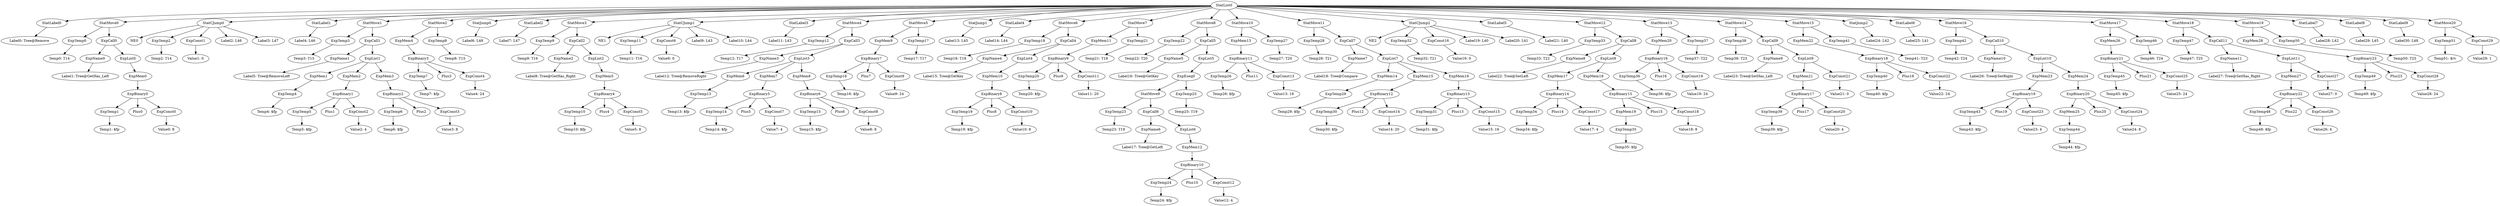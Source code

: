 digraph {
	ordering = out;
	ExpConst29 -> "Value29: 1";
	StatMove20 -> ExpTemp51;
	StatMove20 -> ExpConst29;
	StatLabel9 -> "Label30: L48";
	ExpTemp50 -> "Temp50: T25";
	ExpCall5 -> ExpName5;
	ExpCall5 -> ExpList5;
	ExpTemp48 -> "Temp48: $fp";
	ExpMem11 -> ExpBinary9;
	ExpTemp20 -> "Temp20: $fp";
	ExpName0 -> "Label1: Tree@GetHas_Left";
	ExpConst8 -> "Value8: 8";
	ExpMem10 -> ExpBinary8;
	ExpTemp10 -> "Temp10: $fp";
	ExpCall6 -> ExpName6;
	ExpCall6 -> ExpList6;
	StatLabel4 -> "Label14: L44";
	StatJump1 -> "Label13: L45";
	ExpTemp23 -> "Temp23: T19";
	ExpMem8 -> ExpBinary6;
	ExpTemp16 -> "Temp16: $fp";
	StatCJump2 -> NE2;
	StatCJump2 -> ExpTemp32;
	StatCJump2 -> ExpConst16;
	StatCJump2 -> "Label19: L40";
	StatCJump2 -> "Label20: L41";
	ExpBinary6 -> ExpTemp15;
	ExpBinary6 -> Plus6;
	ExpBinary6 -> ExpConst8;
	StatLabel3 -> "Label11: L43";
	StatMove15 -> ExpMem22;
	StatMove15 -> ExpTemp41;
	ExpTemp21 -> "Temp21: T18";
	ExpConst7 -> "Value7: 4";
	StatMove9 -> ExpTemp23;
	StatMove9 -> ExpCall6;
	StatMove4 -> ExpTemp12;
	StatMove4 -> ExpCall3;
	StatLabel2 -> "Label7: L47";
	StatMove5 -> ExpMem9;
	StatMove5 -> ExpTemp17;
	ExpTemp43 -> "Temp43: $fp";
	StatMove12 -> ExpTemp33;
	StatMove12 -> ExpCall8;
	ExpConst19 -> "Value19: 24";
	ExpList3 -> ExpMem6;
	ExpList3 -> ExpMem7;
	ExpList3 -> ExpMem8;
	ExpTemp13 -> "Temp13: $fp";
	ExpList7 -> ExpMem14;
	ExpList7 -> ExpMem15;
	ExpList7 -> ExpMem16;
	ExpConst10 -> "Value10: 8";
	ExpBinary1 -> ExpTemp5;
	ExpBinary1 -> Plus1;
	ExpBinary1 -> ExpConst2;
	ExpTemp11 -> "Temp11: T16";
	ExpEseq0 -> StatMove9;
	ExpEseq0 -> ExpTemp25;
	StatCJump1 -> NE1;
	StatCJump1 -> ExpTemp11;
	StatCJump1 -> ExpConst6;
	StatCJump1 -> "Label9: L43";
	StatCJump1 -> "Label10: L44";
	ExpCall3 -> ExpName3;
	ExpCall3 -> ExpList3;
	ExpConst25 -> "Value25: 24";
	ExpList2 -> ExpMem5;
	ExpTemp22 -> "Temp22: T20";
	ExpTemp15 -> "Temp15: $fp";
	ExpName1 -> "Label5: Tree@RemoveLeft";
	ExpMem24 -> ExpBinary20;
	StatMove1 -> ExpTemp3;
	StatMove1 -> ExpCall1;
	ExpConst28 -> "Value28: 24";
	ExpTemp18 -> "Temp18: T18";
	ExpBinary5 -> ExpTemp14;
	ExpBinary5 -> Plus5;
	ExpBinary5 -> ExpConst7;
	ExpBinary7 -> ExpTemp16;
	ExpBinary7 -> Plus7;
	ExpBinary7 -> ExpConst9;
	ExpBinary9 -> ExpTemp20;
	ExpBinary9 -> Plus9;
	ExpBinary9 -> ExpConst11;
	ExpMem27 -> ExpBinary22;
	ExpTemp8 -> "Temp8: T15";
	ExpMem15 -> ExpBinary12;
	StatLabel1 -> "Label4: L46";
	ExpCall0 -> ExpName0;
	ExpCall0 -> ExpList0;
	ExpTemp12 -> "Temp12: T17";
	ExpTemp14 -> "Temp14: $fp";
	StatLabel6 -> "Label25: L41";
	ExpMem2 -> ExpBinary1;
	ExpConst1 -> "Value1: 0";
	ExpName3 -> "Label12: Tree@RemoveRight";
	ExpList6 -> ExpMem12;
	ExpTemp45 -> "Temp45: $fp";
	ExpTemp2 -> "Temp2: T14";
	StatJump0 -> "Label6: L48";
	ExpName7 -> "Label18: Tree@Compare";
	StatMove11 -> ExpTemp28;
	StatMove11 -> ExpCall7;
	ExpTemp44 -> "Temp44: $fp";
	StatCJump0 -> NE0;
	StatCJump0 -> ExpTemp2;
	StatCJump0 -> ExpConst1;
	StatCJump0 -> "Label2: L46";
	StatCJump0 -> "Label3: L47";
	ExpBinary20 -> ExpMem25;
	ExpBinary20 -> Plus20;
	ExpBinary20 -> ExpConst24;
	ExpTemp28 -> "Temp28: T21";
	StatMove8 -> ExpTemp22;
	StatMove8 -> ExpCall5;
	ExpList4 -> ExpMem10;
	ExpTemp27 -> "Temp27: T20";
	ExpBinary0 -> ExpTemp1;
	ExpBinary0 -> Plus0;
	ExpBinary0 -> ExpConst0;
	ExpName4 -> "Label15: Tree@GetKey";
	ExpBinary11 -> ExpTemp26;
	ExpBinary11 -> Plus11;
	ExpBinary11 -> ExpConst13;
	ExpMem9 -> ExpBinary7;
	ExpConst6 -> "Value6: 0";
	ExpMem1 -> ExpTemp4;
	ExpCall4 -> ExpName4;
	ExpCall4 -> ExpList4;
	ExpTemp9 -> "Temp9: T16";
	ExpName5 -> "Label16: Tree@GetKey";
	ExpTemp4 -> "Temp4: $fp";
	StatLabel5 -> "Label21: L40";
	StatMove19 -> ExpMem28;
	StatMove19 -> ExpTemp50;
	ExpTemp0 -> "Temp0: T14";
	StatMove7 -> ExpMem11;
	StatMove7 -> ExpTemp21;
	ExpTemp7 -> "Temp7: $fp";
	ExpTemp1 -> "Temp1: $fp";
	ExpList1 -> ExpMem1;
	ExpList1 -> ExpMem2;
	ExpList1 -> ExpMem3;
	ExpBinary4 -> ExpTemp10;
	ExpBinary4 -> Plus4;
	ExpBinary4 -> ExpConst5;
	ExpTemp35 -> "Temp35: $fp";
	ExpTemp5 -> "Temp5: $fp";
	ExpBinary17 -> ExpTemp39;
	ExpBinary17 -> Plus17;
	ExpBinary17 -> ExpConst20;
	ExpName2 -> "Label8: Tree@GetHas_Right";
	ExpBinary15 -> ExpMem19;
	ExpBinary15 -> Plus15;
	ExpBinary15 -> ExpConst18;
	ExpConst11 -> "Value11: 20";
	ExpTemp47 -> "Temp47: T25";
	ExpBinary12 -> ExpTemp30;
	ExpBinary12 -> Plus12;
	ExpBinary12 -> ExpConst14;
	StatMove6 -> ExpTemp18;
	StatMove6 -> ExpCall4;
	ExpCall1 -> ExpName1;
	ExpCall1 -> ExpList1;
	ExpMem19 -> ExpTemp35;
	ExpTemp19 -> "Temp19: $fp";
	ExpTemp33 -> "Temp33: T22";
	ExpBinary22 -> ExpTemp48;
	ExpBinary22 -> Plus22;
	ExpBinary22 -> ExpConst26;
	ExpMem16 -> ExpBinary13;
	ExpBinary2 -> ExpTemp6;
	ExpBinary2 -> Plus2;
	ExpBinary2 -> ExpConst3;
	ExpTemp17 -> "Temp17: T17";
	ExpConst3 -> "Value3: 8";
	ExpMem3 -> ExpBinary2;
	ExpCall2 -> ExpName2;
	ExpCall2 -> ExpList2;
	ExpConst2 -> "Value2: 4";
	ExpConst18 -> "Value18: 8";
	ExpConst26 -> "Value26: 4";
	ExpBinary8 -> ExpTemp19;
	ExpBinary8 -> Plus8;
	ExpBinary8 -> ExpConst10;
	ExpConst5 -> "Value5: 8";
	ExpTemp39 -> "Temp39: $fp";
	ExpConst23 -> "Value23: 4";
	ExpMem21 -> ExpBinary17;
	ExpConst4 -> "Value4: 24";
	ExpMem28 -> ExpBinary23;
	ExpName8 -> "Label22: Tree@SetLeft";
	StatMove2 -> ExpMem4;
	StatMove2 -> ExpTemp8;
	ExpBinary13 -> ExpTemp31;
	ExpBinary13 -> Plus13;
	ExpBinary13 -> ExpConst15;
	StatMove3 -> ExpTemp9;
	StatMove3 -> ExpCall2;
	StatLabel0 -> "Label0: Tree@Remove";
	ExpConst24 -> "Value24: 8";
	ExpConst0 -> "Value0: 8";
	ExpBinary21 -> ExpTemp45;
	ExpBinary21 -> Plus21;
	ExpBinary21 -> ExpConst25;
	ExpList9 -> ExpMem21;
	ExpList9 -> ExpConst21;
	ExpBinary10 -> ExpTemp24;
	ExpBinary10 -> Plus10;
	ExpBinary10 -> ExpConst12;
	ExpConst12 -> "Value12: 4";
	ExpMem12 -> ExpBinary10;
	ExpBinary23 -> ExpTemp49;
	ExpBinary23 -> Plus23;
	ExpBinary23 -> ExpConst28;
	StatList0 -> StatLabel0;
	StatList0 -> StatMove0;
	StatList0 -> StatCJump0;
	StatList0 -> StatLabel1;
	StatList0 -> StatMove1;
	StatList0 -> StatMove2;
	StatList0 -> StatJump0;
	StatList0 -> StatLabel2;
	StatList0 -> StatMove3;
	StatList0 -> StatCJump1;
	StatList0 -> StatLabel3;
	StatList0 -> StatMove4;
	StatList0 -> StatMove5;
	StatList0 -> StatJump1;
	StatList0 -> StatLabel4;
	StatList0 -> StatMove6;
	StatList0 -> StatMove7;
	StatList0 -> StatMove8;
	StatList0 -> StatMove10;
	StatList0 -> StatMove11;
	StatList0 -> StatCJump2;
	StatList0 -> StatLabel5;
	StatList0 -> StatMove12;
	StatList0 -> StatMove13;
	StatList0 -> StatMove14;
	StatList0 -> StatMove15;
	StatList0 -> StatJump2;
	StatList0 -> StatLabel6;
	StatList0 -> StatMove16;
	StatList0 -> StatMove17;
	StatList0 -> StatMove18;
	StatList0 -> StatMove19;
	StatList0 -> StatLabel7;
	StatList0 -> StatLabel8;
	StatList0 -> StatLabel9;
	StatList0 -> StatMove20;
	StatMove16 -> ExpTemp42;
	StatMove16 -> ExpCall10;
	ExpTemp25 -> "Temp25: T19";
	ExpName9 -> "Label23: Tree@SetHas_Left";
	ExpTemp31 -> "Temp31: $fp";
	ExpTemp24 -> "Temp24: $fp";
	ExpList5 -> ExpEseq0;
	ExpTemp26 -> "Temp26: $fp";
	ExpTemp41 -> "Temp41: T23";
	ExpMem13 -> ExpBinary11;
	ExpMem4 -> ExpBinary3;
	StatMove10 -> ExpMem13;
	StatMove10 -> ExpTemp27;
	ExpName10 -> "Label26: Tree@SetRight";
	ExpCall7 -> ExpName7;
	ExpCall7 -> ExpList7;
	StatMove14 -> ExpTemp38;
	StatMove14 -> ExpCall9;
	ExpTemp29 -> "Temp29: $fp";
	ExpMem14 -> ExpTemp29;
	ExpTemp30 -> "Temp30: $fp";
	ExpConst9 -> "Value9: 24";
	ExpConst14 -> "Value14: 20";
	ExpConst15 -> "Value15: 16";
	ExpCall8 -> ExpName8;
	ExpCall8 -> ExpList8;
	ExpTemp32 -> "Temp32: T21";
	ExpMem6 -> ExpTemp13;
	ExpConst16 -> "Value16: 0";
	StatLabel7 -> "Label28: L42";
	ExpTemp34 -> "Temp34: $fp";
	StatMove0 -> ExpTemp0;
	StatMove0 -> ExpCall0;
	ExpBinary14 -> ExpTemp34;
	ExpBinary14 -> Plus14;
	ExpBinary14 -> ExpConst17;
	ExpConst17 -> "Value17: 4";
	ExpMem17 -> ExpBinary14;
	ExpList8 -> ExpMem17;
	ExpList8 -> ExpMem18;
	ExpMem18 -> ExpBinary15;
	ExpMem0 -> ExpBinary0;
	ExpTemp36 -> "Temp36: $fp";
	ExpBinary16 -> ExpTemp36;
	ExpBinary16 -> Plus16;
	ExpBinary16 -> ExpConst19;
	ExpMem20 -> ExpBinary16;
	StatMove13 -> ExpMem20;
	StatMove13 -> ExpTemp37;
	ExpTemp37 -> "Temp37: T22";
	ExpName6 -> "Label17: Tree@GetLeft";
	ExpTemp38 -> "Temp38: T23";
	ExpCall9 -> ExpName9;
	ExpCall9 -> ExpList9;
	ExpTemp49 -> "Temp49: $fp";
	ExpConst21 -> "Value21: 0";
	ExpConst20 -> "Value20: 4";
	ExpBinary3 -> ExpTemp7;
	ExpBinary3 -> Plus3;
	ExpBinary3 -> ExpConst4;
	ExpTemp40 -> "Temp40: $fp";
	ExpList0 -> ExpMem0;
	ExpConst22 -> "Value22: 24";
	StatLabel8 -> "Label29: L45";
	ExpTemp3 -> "Temp3: T15";
	ExpTemp6 -> "Temp6: $fp";
	ExpBinary18 -> ExpTemp40;
	ExpBinary18 -> Plus18;
	ExpBinary18 -> ExpConst22;
	ExpMem5 -> ExpBinary4;
	ExpMem22 -> ExpBinary18;
	ExpTemp51 -> "Temp51: $rv";
	StatJump2 -> "Label24: L42";
	ExpTemp42 -> "Temp42: T24";
	ExpBinary19 -> ExpTemp43;
	ExpBinary19 -> Plus19;
	ExpBinary19 -> ExpConst23;
	ExpMem23 -> ExpBinary19;
	ExpList10 -> ExpMem23;
	ExpList10 -> ExpMem24;
	ExpMem25 -> ExpTemp44;
	ExpCall10 -> ExpName10;
	ExpCall10 -> ExpList10;
	ExpMem26 -> ExpBinary21;
	StatMove17 -> ExpMem26;
	StatMove17 -> ExpTemp46;
	ExpMem7 -> ExpBinary5;
	ExpConst13 -> "Value13: 16";
	ExpTemp46 -> "Temp46: T24";
	StatMove18 -> ExpTemp47;
	StatMove18 -> ExpCall11;
	ExpName11 -> "Label27: Tree@SetHas_Right";
	ExpCall11 -> ExpName11;
	ExpCall11 -> ExpList11;
	ExpList11 -> ExpMem27;
	ExpList11 -> ExpConst27;
	ExpConst27 -> "Value27: 0";
}

